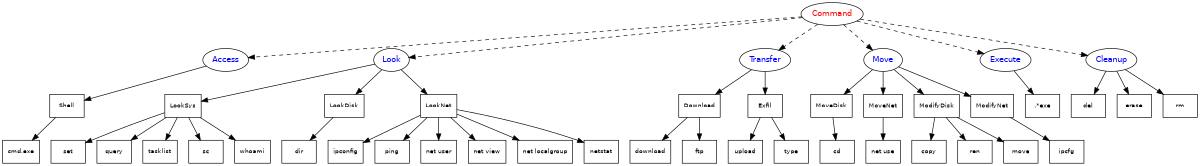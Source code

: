digraph CommandAbstraction {
  size = "8,8"
  node [shape=box,fontname="Helvetica",fontcolor=black,fontsize=10];
  edge [style=dashed,color=black];
    Command -> {Access Look Transfer Move Execute Cleanup};
  Command [shape=oval,fontname="Helvetica",fontcolor=red,fontsize=12];
  edge [style=solid,color=black];
    Access   -> {Shell};
    Look     -> {LookSys LookDisk LookNet};
    Transfer -> {Download Exfil};
    Move     -> {MoveDisk MoveNet ModifyDisk ModifyNet};
    Execute  -> {".*exe"};
    Cleanup  -> {del erase rm};
    Shell    -> {"cmd.exe"};
    LookSys  -> {set query tasklist sc whoami}; 
    LookDisk -> {dir};
    LookNet  -> {ipconfig ping "net user" "net view" "net localgroup" netstat};
    Download -> {download ftp};
    Exfil    -> {upload type};
    MoveDisk -> {cd};
    ModifyDisk -> {copy ren move};
    MoveNet  -> {"net use"};
    ModifyNet -> {ipcfg};
  Access, Look, Transfer, Move, Execute, Cleanup [shape=oval,fontname="Helvetica",fontcolor=blue,fontsize=12];
  {rank=same; Access Look Transfer Move Execute Cleanup};
}
